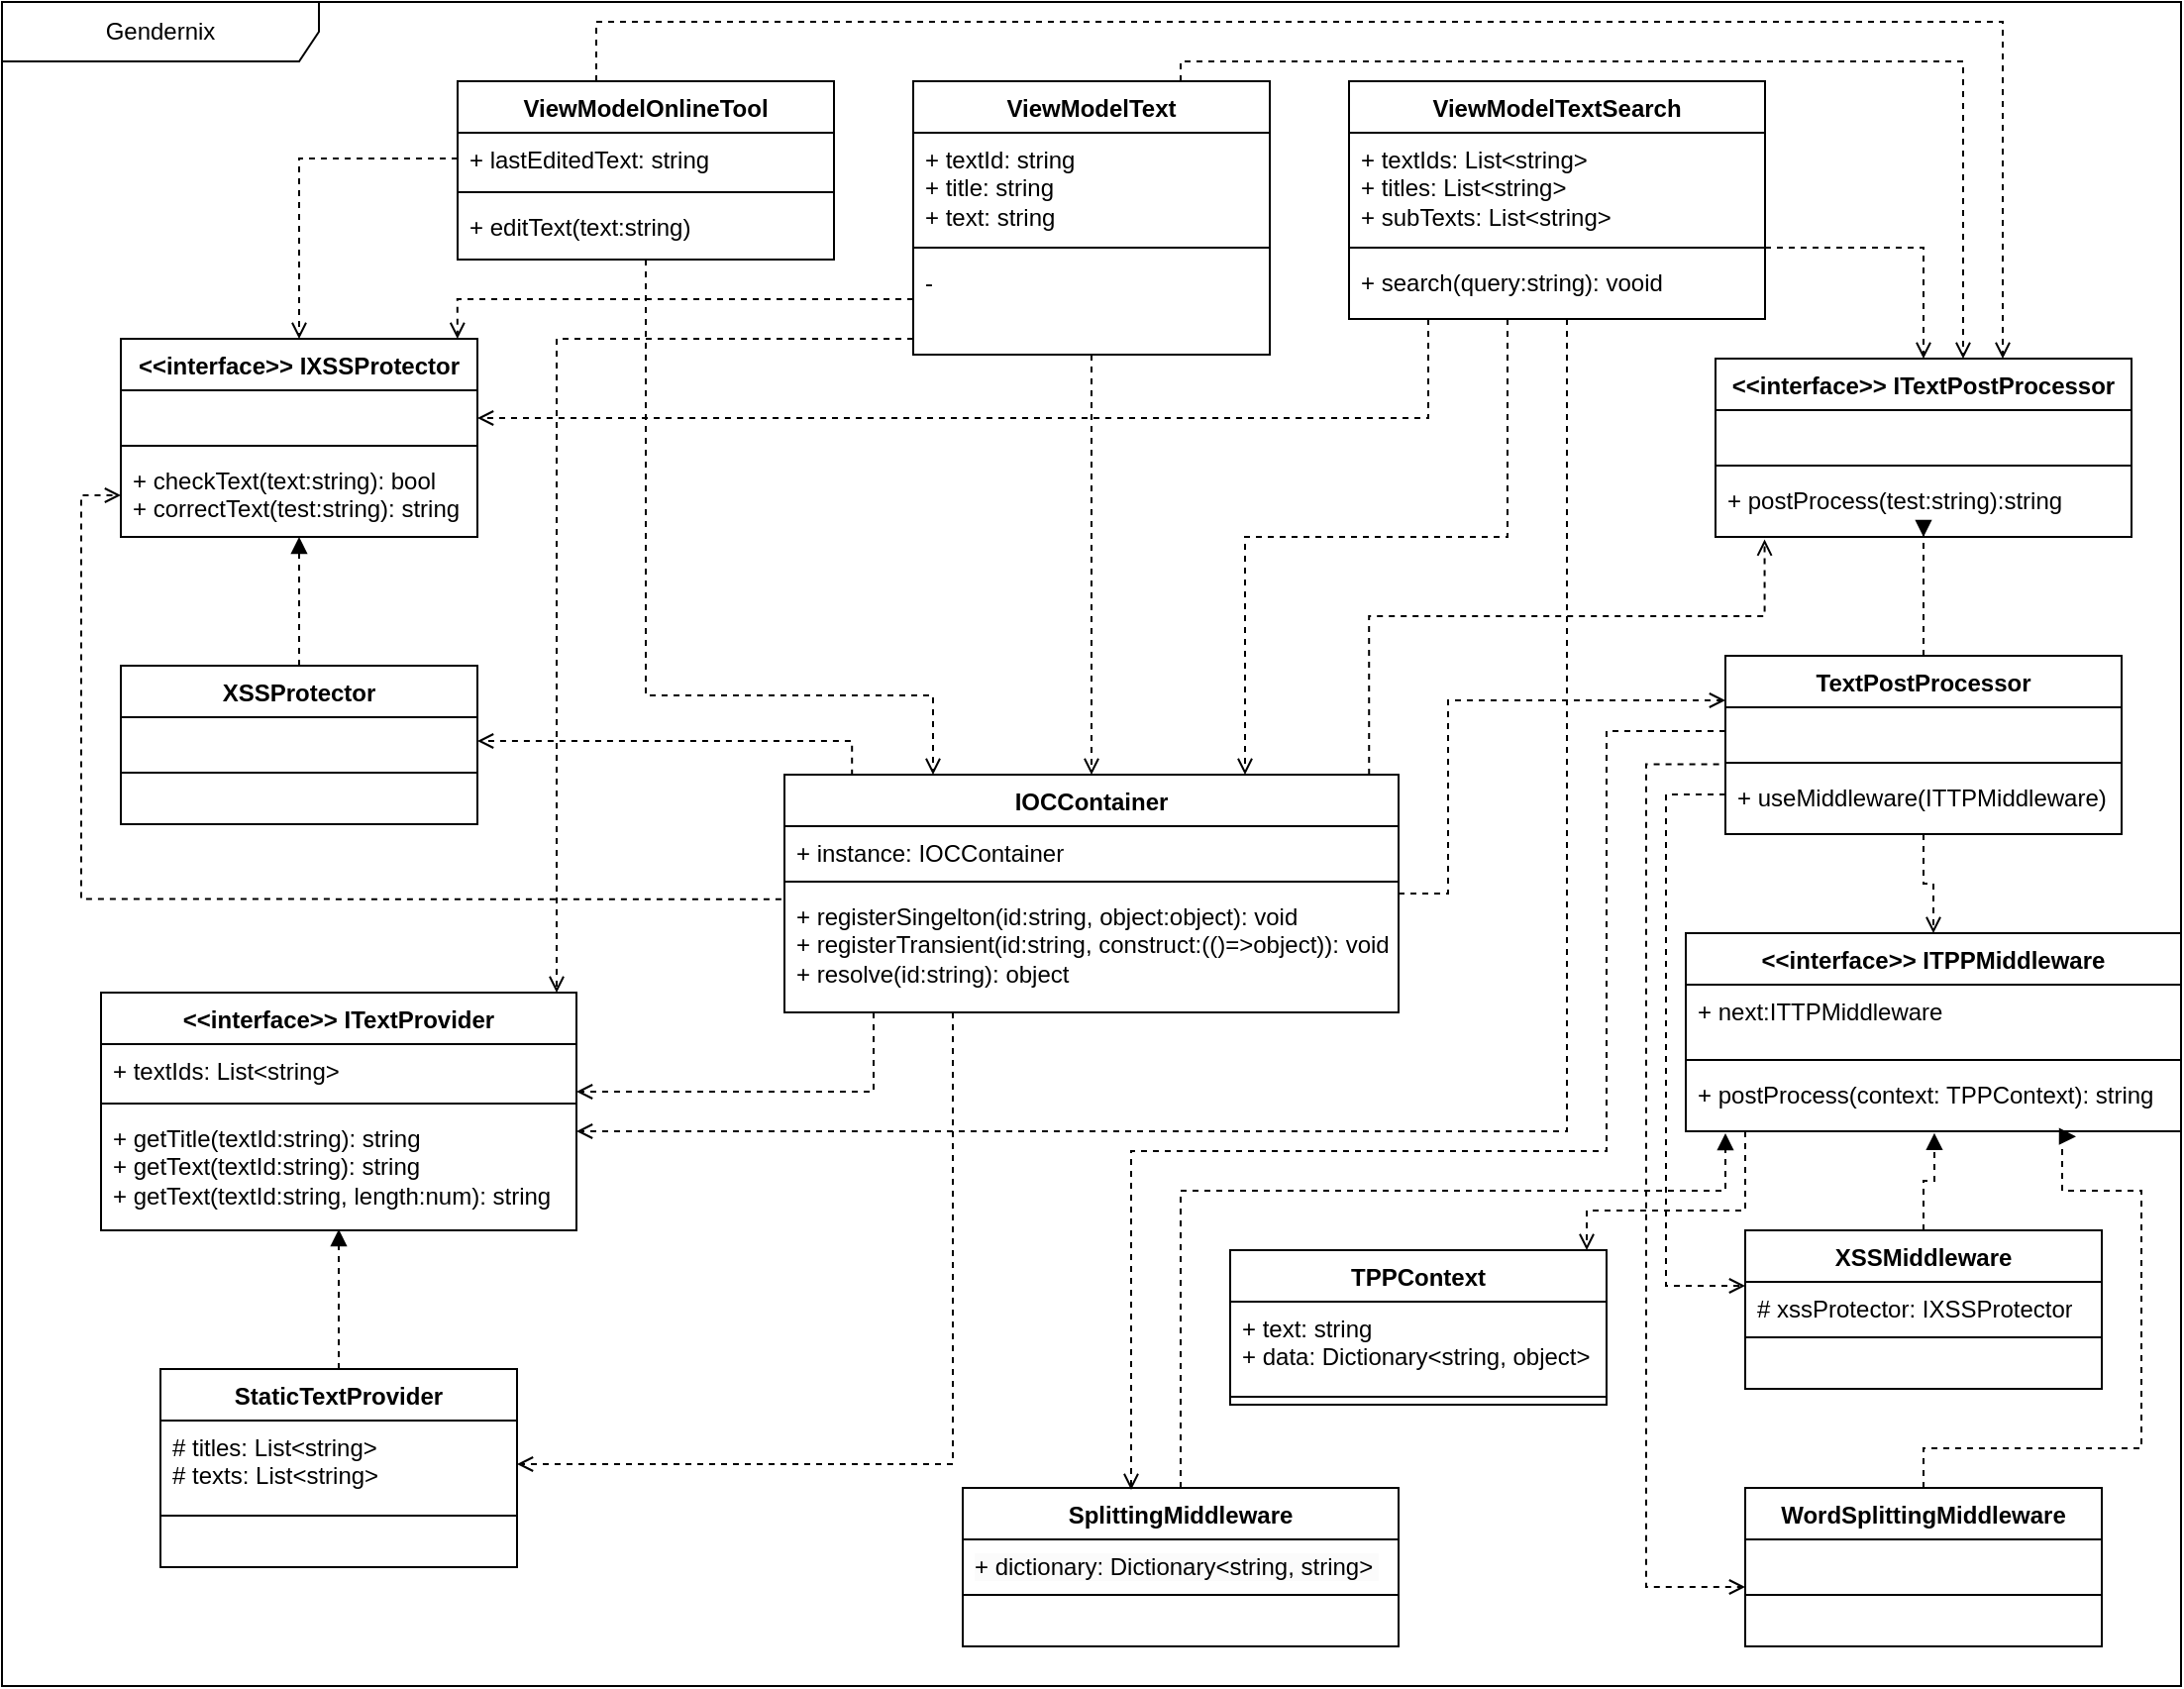 <mxfile version="22.0.8" type="device">
  <diagram name="Page-1" id="9f46799a-70d6-7492-0946-bef42562c5a5">
    <mxGraphModel dx="1838" dy="1065" grid="1" gridSize="10" guides="1" tooltips="1" connect="1" arrows="1" fold="1" page="1" pageScale="1" pageWidth="1100" pageHeight="850" background="none" math="0" shadow="0">
      <root>
        <mxCell id="0" />
        <mxCell id="1" parent="0" />
        <mxCell id="ZU_0qnk7MYpzfpRTQc3B-1" value="Gendernix" style="shape=umlFrame;whiteSpace=wrap;html=1;pointerEvents=0;recursiveResize=0;container=1;collapsible=0;width=160;" parent="1" vertex="1">
          <mxGeometry width="1100" height="850" as="geometry" />
        </mxCell>
        <mxCell id="ZU_0qnk7MYpzfpRTQc3B-69" style="edgeStyle=orthogonalEdgeStyle;rounded=0;orthogonalLoop=1;jettySize=auto;html=1;entryX=0.5;entryY=0.992;entryDx=0;entryDy=0;entryPerimeter=0;dashed=1;endArrow=block;endFill=1;" parent="ZU_0qnk7MYpzfpRTQc3B-1" source="ZU_0qnk7MYpzfpRTQc3B-13" target="ZU_0qnk7MYpzfpRTQc3B-8" edge="1">
          <mxGeometry relative="1" as="geometry">
            <Array as="points">
              <mxPoint x="170" y="630" />
              <mxPoint x="170" y="630" />
            </Array>
          </mxGeometry>
        </mxCell>
        <mxCell id="ZU_0qnk7MYpzfpRTQc3B-13" value="StaticTextProvider" style="swimlane;fontStyle=1;align=center;verticalAlign=top;childLayout=stackLayout;horizontal=1;startSize=26;horizontalStack=0;resizeParent=1;resizeParentMax=0;resizeLast=0;collapsible=1;marginBottom=0;whiteSpace=wrap;html=1;" parent="ZU_0qnk7MYpzfpRTQc3B-1" vertex="1">
          <mxGeometry x="80" y="690" width="180" height="100" as="geometry" />
        </mxCell>
        <mxCell id="ZU_0qnk7MYpzfpRTQc3B-14" value="# titles: List&amp;lt;string&amp;gt;&lt;br&gt;# texts: List&amp;lt;string&amp;gt;" style="text;strokeColor=none;fillColor=none;align=left;verticalAlign=top;spacingLeft=4;spacingRight=4;overflow=hidden;rotatable=0;points=[[0,0.5],[1,0.5]];portConstraint=eastwest;whiteSpace=wrap;html=1;" parent="ZU_0qnk7MYpzfpRTQc3B-13" vertex="1">
          <mxGeometry y="26" width="180" height="44" as="geometry" />
        </mxCell>
        <mxCell id="ZU_0qnk7MYpzfpRTQc3B-15" value="" style="line;strokeWidth=1;fillColor=none;align=left;verticalAlign=middle;spacingTop=-1;spacingLeft=3;spacingRight=3;rotatable=0;labelPosition=right;points=[];portConstraint=eastwest;strokeColor=inherit;" parent="ZU_0qnk7MYpzfpRTQc3B-13" vertex="1">
          <mxGeometry y="70" width="180" height="8" as="geometry" />
        </mxCell>
        <mxCell id="ZU_0qnk7MYpzfpRTQc3B-16" value="&amp;nbsp;" style="text;strokeColor=none;fillColor=none;align=left;verticalAlign=top;spacingLeft=4;spacingRight=4;overflow=hidden;rotatable=0;points=[[0,0.5],[1,0.5]];portConstraint=eastwest;whiteSpace=wrap;html=1;" parent="ZU_0qnk7MYpzfpRTQc3B-13" vertex="1">
          <mxGeometry y="78" width="180" height="22" as="geometry" />
        </mxCell>
        <mxCell id="ZU_0qnk7MYpzfpRTQc3B-30" value="&amp;lt;&amp;lt;interface&amp;gt;&amp;gt; IXSSProtector" style="swimlane;fontStyle=1;align=center;verticalAlign=top;childLayout=stackLayout;horizontal=1;startSize=26;horizontalStack=0;resizeParent=1;resizeParentMax=0;resizeLast=0;collapsible=1;marginBottom=0;whiteSpace=wrap;html=1;" parent="ZU_0qnk7MYpzfpRTQc3B-1" vertex="1">
          <mxGeometry x="60" y="170" width="180" height="100" as="geometry" />
        </mxCell>
        <mxCell id="ZU_0qnk7MYpzfpRTQc3B-31" value="&amp;nbsp;" style="text;strokeColor=none;fillColor=none;align=left;verticalAlign=top;spacingLeft=4;spacingRight=4;overflow=hidden;rotatable=0;points=[[0,0.5],[1,0.5]];portConstraint=eastwest;whiteSpace=wrap;html=1;" parent="ZU_0qnk7MYpzfpRTQc3B-30" vertex="1">
          <mxGeometry y="26" width="180" height="24" as="geometry" />
        </mxCell>
        <mxCell id="ZU_0qnk7MYpzfpRTQc3B-32" value="" style="line;strokeWidth=1;fillColor=none;align=left;verticalAlign=middle;spacingTop=-1;spacingLeft=3;spacingRight=3;rotatable=0;labelPosition=right;points=[];portConstraint=eastwest;strokeColor=inherit;" parent="ZU_0qnk7MYpzfpRTQc3B-30" vertex="1">
          <mxGeometry y="50" width="180" height="8" as="geometry" />
        </mxCell>
        <mxCell id="ZU_0qnk7MYpzfpRTQc3B-33" value="+ checkText(text:string): bool&lt;br&gt;+ correctText(test:string): string" style="text;strokeColor=none;fillColor=none;align=left;verticalAlign=top;spacingLeft=4;spacingRight=4;overflow=hidden;rotatable=0;points=[[0,0.5],[1,0.5]];portConstraint=eastwest;whiteSpace=wrap;html=1;" parent="ZU_0qnk7MYpzfpRTQc3B-30" vertex="1">
          <mxGeometry y="58" width="180" height="42" as="geometry" />
        </mxCell>
        <mxCell id="ZU_0qnk7MYpzfpRTQc3B-72" style="edgeStyle=orthogonalEdgeStyle;rounded=0;orthogonalLoop=1;jettySize=auto;html=1;entryX=0.5;entryY=1;entryDx=0;entryDy=0;entryPerimeter=0;dashed=1;endArrow=block;endFill=1;" parent="ZU_0qnk7MYpzfpRTQc3B-1" source="ZU_0qnk7MYpzfpRTQc3B-34" target="ZU_0qnk7MYpzfpRTQc3B-33" edge="1">
          <mxGeometry relative="1" as="geometry" />
        </mxCell>
        <mxCell id="ZU_0qnk7MYpzfpRTQc3B-34" value="XSSProtector" style="swimlane;fontStyle=1;align=center;verticalAlign=top;childLayout=stackLayout;horizontal=1;startSize=26;horizontalStack=0;resizeParent=1;resizeParentMax=0;resizeLast=0;collapsible=1;marginBottom=0;whiteSpace=wrap;html=1;" parent="ZU_0qnk7MYpzfpRTQc3B-1" vertex="1">
          <mxGeometry x="60" y="335" width="180" height="80" as="geometry" />
        </mxCell>
        <mxCell id="ZU_0qnk7MYpzfpRTQc3B-35" value="&amp;nbsp;" style="text;strokeColor=none;fillColor=none;align=left;verticalAlign=top;spacingLeft=4;spacingRight=4;overflow=hidden;rotatable=0;points=[[0,0.5],[1,0.5]];portConstraint=eastwest;whiteSpace=wrap;html=1;" parent="ZU_0qnk7MYpzfpRTQc3B-34" vertex="1">
          <mxGeometry y="26" width="180" height="24" as="geometry" />
        </mxCell>
        <mxCell id="ZU_0qnk7MYpzfpRTQc3B-36" value="" style="line;strokeWidth=1;fillColor=none;align=left;verticalAlign=middle;spacingTop=-1;spacingLeft=3;spacingRight=3;rotatable=0;labelPosition=right;points=[];portConstraint=eastwest;strokeColor=inherit;" parent="ZU_0qnk7MYpzfpRTQc3B-34" vertex="1">
          <mxGeometry y="50" width="180" height="8" as="geometry" />
        </mxCell>
        <mxCell id="ZU_0qnk7MYpzfpRTQc3B-37" value="&amp;nbsp;" style="text;strokeColor=none;fillColor=none;align=left;verticalAlign=top;spacingLeft=4;spacingRight=4;overflow=hidden;rotatable=0;points=[[0,0.5],[1,0.5]];portConstraint=eastwest;whiteSpace=wrap;html=1;" parent="ZU_0qnk7MYpzfpRTQc3B-34" vertex="1">
          <mxGeometry y="58" width="180" height="22" as="geometry" />
        </mxCell>
        <mxCell id="ZU_0qnk7MYpzfpRTQc3B-38" value="&amp;lt;&amp;lt;interface&amp;gt;&amp;gt; ITextPostProcessor" style="swimlane;fontStyle=1;align=center;verticalAlign=top;childLayout=stackLayout;horizontal=1;startSize=26;horizontalStack=0;resizeParent=1;resizeParentMax=0;resizeLast=0;collapsible=1;marginBottom=0;whiteSpace=wrap;html=1;" parent="ZU_0qnk7MYpzfpRTQc3B-1" vertex="1">
          <mxGeometry x="865" y="180" width="210" height="90" as="geometry" />
        </mxCell>
        <mxCell id="ZU_0qnk7MYpzfpRTQc3B-39" value="&amp;nbsp;" style="text;strokeColor=none;fillColor=none;align=left;verticalAlign=top;spacingLeft=4;spacingRight=4;overflow=hidden;rotatable=0;points=[[0,0.5],[1,0.5]];portConstraint=eastwest;whiteSpace=wrap;html=1;" parent="ZU_0qnk7MYpzfpRTQc3B-38" vertex="1">
          <mxGeometry y="26" width="210" height="24" as="geometry" />
        </mxCell>
        <mxCell id="ZU_0qnk7MYpzfpRTQc3B-40" value="" style="line;strokeWidth=1;fillColor=none;align=left;verticalAlign=middle;spacingTop=-1;spacingLeft=3;spacingRight=3;rotatable=0;labelPosition=right;points=[];portConstraint=eastwest;strokeColor=inherit;" parent="ZU_0qnk7MYpzfpRTQc3B-38" vertex="1">
          <mxGeometry y="50" width="210" height="8" as="geometry" />
        </mxCell>
        <mxCell id="ZU_0qnk7MYpzfpRTQc3B-41" value="+ postProcess(test:string):string&lt;br&gt;" style="text;strokeColor=none;fillColor=none;align=left;verticalAlign=top;spacingLeft=4;spacingRight=4;overflow=hidden;rotatable=0;points=[[0,0.5],[1,0.5]];portConstraint=eastwest;whiteSpace=wrap;html=1;" parent="ZU_0qnk7MYpzfpRTQc3B-38" vertex="1">
          <mxGeometry y="58" width="210" height="32" as="geometry" />
        </mxCell>
        <mxCell id="ZU_0qnk7MYpzfpRTQc3B-70" style="edgeStyle=orthogonalEdgeStyle;rounded=0;orthogonalLoop=1;jettySize=auto;html=1;dashed=1;endArrow=block;endFill=1;" parent="ZU_0qnk7MYpzfpRTQc3B-1" source="ZU_0qnk7MYpzfpRTQc3B-46" edge="1">
          <mxGeometry relative="1" as="geometry">
            <mxPoint x="970" y="270" as="targetPoint" />
            <Array as="points">
              <mxPoint x="970" y="269" />
            </Array>
          </mxGeometry>
        </mxCell>
        <mxCell id="ZU_0qnk7MYpzfpRTQc3B-71" style="edgeStyle=orthogonalEdgeStyle;rounded=0;orthogonalLoop=1;jettySize=auto;html=1;entryX=0.5;entryY=0;entryDx=0;entryDy=0;dashed=1;endArrow=open;endFill=0;" parent="ZU_0qnk7MYpzfpRTQc3B-1" source="ZU_0qnk7MYpzfpRTQc3B-46" target="ZU_0qnk7MYpzfpRTQc3B-51" edge="1">
          <mxGeometry relative="1" as="geometry" />
        </mxCell>
        <mxCell id="ZU_0qnk7MYpzfpRTQc3B-46" value="TextPostProcessor" style="swimlane;fontStyle=1;align=center;verticalAlign=top;childLayout=stackLayout;horizontal=1;startSize=26;horizontalStack=0;resizeParent=1;resizeParentMax=0;resizeLast=0;collapsible=1;marginBottom=0;whiteSpace=wrap;html=1;" parent="ZU_0qnk7MYpzfpRTQc3B-1" vertex="1">
          <mxGeometry x="870" y="330" width="200" height="90" as="geometry" />
        </mxCell>
        <mxCell id="ZU_0qnk7MYpzfpRTQc3B-47" value="&amp;nbsp;" style="text;strokeColor=none;fillColor=none;align=left;verticalAlign=top;spacingLeft=4;spacingRight=4;overflow=hidden;rotatable=0;points=[[0,0.5],[1,0.5]];portConstraint=eastwest;whiteSpace=wrap;html=1;" parent="ZU_0qnk7MYpzfpRTQc3B-46" vertex="1">
          <mxGeometry y="26" width="200" height="24" as="geometry" />
        </mxCell>
        <mxCell id="ZU_0qnk7MYpzfpRTQc3B-48" value="" style="line;strokeWidth=1;fillColor=none;align=left;verticalAlign=middle;spacingTop=-1;spacingLeft=3;spacingRight=3;rotatable=0;labelPosition=right;points=[];portConstraint=eastwest;strokeColor=inherit;" parent="ZU_0qnk7MYpzfpRTQc3B-46" vertex="1">
          <mxGeometry y="50" width="200" height="8" as="geometry" />
        </mxCell>
        <mxCell id="ZU_0qnk7MYpzfpRTQc3B-49" value="+&amp;nbsp;useMiddleware(ITTPMiddleware)" style="text;strokeColor=none;fillColor=none;align=left;verticalAlign=top;spacingLeft=4;spacingRight=4;overflow=hidden;rotatable=0;points=[[0,0.5],[1,0.5]];portConstraint=eastwest;whiteSpace=wrap;html=1;" parent="ZU_0qnk7MYpzfpRTQc3B-46" vertex="1">
          <mxGeometry y="58" width="200" height="32" as="geometry" />
        </mxCell>
        <mxCell id="ZU_0qnk7MYpzfpRTQc3B-51" value="&amp;lt;&amp;lt;interface&amp;gt;&amp;gt; ITPPMiddleware" style="swimlane;fontStyle=1;align=center;verticalAlign=top;childLayout=stackLayout;horizontal=1;startSize=26;horizontalStack=0;resizeParent=1;resizeParentMax=0;resizeLast=0;collapsible=1;marginBottom=0;whiteSpace=wrap;html=1;" parent="ZU_0qnk7MYpzfpRTQc3B-1" vertex="1">
          <mxGeometry x="850" y="470" width="250" height="100" as="geometry" />
        </mxCell>
        <mxCell id="ZU_0qnk7MYpzfpRTQc3B-52" value="+ next:ITTPMiddleware" style="text;strokeColor=none;fillColor=none;align=left;verticalAlign=top;spacingLeft=4;spacingRight=4;overflow=hidden;rotatable=0;points=[[0,0.5],[1,0.5]];portConstraint=eastwest;whiteSpace=wrap;html=1;" parent="ZU_0qnk7MYpzfpRTQc3B-51" vertex="1">
          <mxGeometry y="26" width="250" height="34" as="geometry" />
        </mxCell>
        <mxCell id="ZU_0qnk7MYpzfpRTQc3B-53" value="" style="line;strokeWidth=1;fillColor=none;align=left;verticalAlign=middle;spacingTop=-1;spacingLeft=3;spacingRight=3;rotatable=0;labelPosition=right;points=[];portConstraint=eastwest;strokeColor=inherit;" parent="ZU_0qnk7MYpzfpRTQc3B-51" vertex="1">
          <mxGeometry y="60" width="250" height="8" as="geometry" />
        </mxCell>
        <mxCell id="ZU_0qnk7MYpzfpRTQc3B-54" value="+ postProcess(context: TPPContext): string" style="text;strokeColor=none;fillColor=none;align=left;verticalAlign=top;spacingLeft=4;spacingRight=4;overflow=hidden;rotatable=0;points=[[0,0.5],[1,0.5]];portConstraint=eastwest;whiteSpace=wrap;html=1;" parent="ZU_0qnk7MYpzfpRTQc3B-51" vertex="1">
          <mxGeometry y="68" width="250" height="32" as="geometry" />
        </mxCell>
        <mxCell id="ZU_0qnk7MYpzfpRTQc3B-56" value="XSSMiddleware" style="swimlane;fontStyle=1;align=center;verticalAlign=top;childLayout=stackLayout;horizontal=1;startSize=26;horizontalStack=0;resizeParent=1;resizeParentMax=0;resizeLast=0;collapsible=1;marginBottom=0;whiteSpace=wrap;html=1;" parent="ZU_0qnk7MYpzfpRTQc3B-1" vertex="1">
          <mxGeometry x="880" y="620" width="180" height="80" as="geometry" />
        </mxCell>
        <mxCell id="ZU_0qnk7MYpzfpRTQc3B-57" value="# xssProtector: IXSSProtector" style="text;strokeColor=none;fillColor=none;align=left;verticalAlign=top;spacingLeft=4;spacingRight=4;overflow=hidden;rotatable=0;points=[[0,0.5],[1,0.5]];portConstraint=eastwest;whiteSpace=wrap;html=1;" parent="ZU_0qnk7MYpzfpRTQc3B-56" vertex="1">
          <mxGeometry y="26" width="180" height="24" as="geometry" />
        </mxCell>
        <mxCell id="ZU_0qnk7MYpzfpRTQc3B-58" value="" style="line;strokeWidth=1;fillColor=none;align=left;verticalAlign=middle;spacingTop=-1;spacingLeft=3;spacingRight=3;rotatable=0;labelPosition=right;points=[];portConstraint=eastwest;strokeColor=inherit;" parent="ZU_0qnk7MYpzfpRTQc3B-56" vertex="1">
          <mxGeometry y="50" width="180" height="8" as="geometry" />
        </mxCell>
        <mxCell id="ZU_0qnk7MYpzfpRTQc3B-59" value="&amp;nbsp;" style="text;strokeColor=none;fillColor=none;align=left;verticalAlign=top;spacingLeft=4;spacingRight=4;overflow=hidden;rotatable=0;points=[[0,0.5],[1,0.5]];portConstraint=eastwest;whiteSpace=wrap;html=1;" parent="ZU_0qnk7MYpzfpRTQc3B-56" vertex="1">
          <mxGeometry y="58" width="180" height="22" as="geometry" />
        </mxCell>
        <mxCell id="ZU_0qnk7MYpzfpRTQc3B-60" value="WordSplittingMiddleware" style="swimlane;fontStyle=1;align=center;verticalAlign=top;childLayout=stackLayout;horizontal=1;startSize=26;horizontalStack=0;resizeParent=1;resizeParentMax=0;resizeLast=0;collapsible=1;marginBottom=0;whiteSpace=wrap;html=1;" parent="ZU_0qnk7MYpzfpRTQc3B-1" vertex="1">
          <mxGeometry x="880" y="750" width="180" height="80" as="geometry" />
        </mxCell>
        <mxCell id="ZU_0qnk7MYpzfpRTQc3B-61" value="&amp;nbsp;" style="text;strokeColor=none;fillColor=none;align=left;verticalAlign=top;spacingLeft=4;spacingRight=4;overflow=hidden;rotatable=0;points=[[0,0.5],[1,0.5]];portConstraint=eastwest;whiteSpace=wrap;html=1;" parent="ZU_0qnk7MYpzfpRTQc3B-60" vertex="1">
          <mxGeometry y="26" width="180" height="24" as="geometry" />
        </mxCell>
        <mxCell id="ZU_0qnk7MYpzfpRTQc3B-62" value="" style="line;strokeWidth=1;fillColor=none;align=left;verticalAlign=middle;spacingTop=-1;spacingLeft=3;spacingRight=3;rotatable=0;labelPosition=right;points=[];portConstraint=eastwest;strokeColor=inherit;" parent="ZU_0qnk7MYpzfpRTQc3B-60" vertex="1">
          <mxGeometry y="50" width="180" height="8" as="geometry" />
        </mxCell>
        <mxCell id="ZU_0qnk7MYpzfpRTQc3B-63" value="&amp;nbsp;" style="text;strokeColor=none;fillColor=none;align=left;verticalAlign=top;spacingLeft=4;spacingRight=4;overflow=hidden;rotatable=0;points=[[0,0.5],[1,0.5]];portConstraint=eastwest;whiteSpace=wrap;html=1;" parent="ZU_0qnk7MYpzfpRTQc3B-60" vertex="1">
          <mxGeometry y="58" width="180" height="22" as="geometry" />
        </mxCell>
        <mxCell id="ZU_0qnk7MYpzfpRTQc3B-87" style="edgeStyle=orthogonalEdgeStyle;rounded=0;orthogonalLoop=1;jettySize=auto;html=1;entryX=0;entryY=0.25;entryDx=0;entryDy=0;dashed=1;endArrow=open;endFill=0;" parent="ZU_0qnk7MYpzfpRTQc3B-1" source="ZU_0qnk7MYpzfpRTQc3B-26" target="ZU_0qnk7MYpzfpRTQc3B-46" edge="1">
          <mxGeometry relative="1" as="geometry">
            <Array as="points">
              <mxPoint x="730" y="450" />
              <mxPoint x="730" y="352" />
            </Array>
          </mxGeometry>
        </mxCell>
        <mxCell id="ZU_0qnk7MYpzfpRTQc3B-26" value="IOCContainer" style="swimlane;fontStyle=1;align=center;verticalAlign=top;childLayout=stackLayout;horizontal=1;startSize=26;horizontalStack=0;resizeParent=1;resizeParentMax=0;resizeLast=0;collapsible=1;marginBottom=0;whiteSpace=wrap;html=1;" parent="ZU_0qnk7MYpzfpRTQc3B-1" vertex="1">
          <mxGeometry x="395" y="390" width="310" height="120" as="geometry" />
        </mxCell>
        <mxCell id="ZU_0qnk7MYpzfpRTQc3B-27" value="+ instance: IOCContainer" style="text;strokeColor=none;fillColor=none;align=left;verticalAlign=top;spacingLeft=4;spacingRight=4;overflow=hidden;rotatable=0;points=[[0,0.5],[1,0.5]];portConstraint=eastwest;whiteSpace=wrap;html=1;" parent="ZU_0qnk7MYpzfpRTQc3B-26" vertex="1">
          <mxGeometry y="26" width="310" height="24" as="geometry" />
        </mxCell>
        <mxCell id="ZU_0qnk7MYpzfpRTQc3B-28" value="" style="line;strokeWidth=1;fillColor=none;align=left;verticalAlign=middle;spacingTop=-1;spacingLeft=3;spacingRight=3;rotatable=0;labelPosition=right;points=[];portConstraint=eastwest;strokeColor=inherit;" parent="ZU_0qnk7MYpzfpRTQc3B-26" vertex="1">
          <mxGeometry y="50" width="310" height="8" as="geometry" />
        </mxCell>
        <mxCell id="ZU_0qnk7MYpzfpRTQc3B-29" value="+ registerSingelton(id:string, object:object): void&lt;br&gt;+ registerTransient(id:string, construct:(()=&amp;gt;object)): void&lt;br&gt;+ resolve(id:string): object" style="text;strokeColor=none;fillColor=none;align=left;verticalAlign=top;spacingLeft=4;spacingRight=4;overflow=hidden;rotatable=0;points=[[0,0.5],[1,0.5]];portConstraint=eastwest;whiteSpace=wrap;html=1;" parent="ZU_0qnk7MYpzfpRTQc3B-26" vertex="1">
          <mxGeometry y="58" width="310" height="62" as="geometry" />
        </mxCell>
        <mxCell id="ZU_0qnk7MYpzfpRTQc3B-5" value="&amp;lt;&amp;lt;interface&amp;gt;&amp;gt; ITextProvider" style="swimlane;fontStyle=1;align=center;verticalAlign=top;childLayout=stackLayout;horizontal=1;startSize=26;horizontalStack=0;resizeParent=1;resizeParentMax=0;resizeLast=0;collapsible=1;marginBottom=0;whiteSpace=wrap;html=1;" parent="ZU_0qnk7MYpzfpRTQc3B-1" vertex="1">
          <mxGeometry x="50" y="500" width="240" height="120" as="geometry" />
        </mxCell>
        <mxCell id="ZU_0qnk7MYpzfpRTQc3B-6" value="+ textIds: List&amp;lt;string&amp;gt;" style="text;strokeColor=none;fillColor=none;align=left;verticalAlign=top;spacingLeft=4;spacingRight=4;overflow=hidden;rotatable=0;points=[[0,0.5],[1,0.5]];portConstraint=eastwest;whiteSpace=wrap;html=1;" parent="ZU_0qnk7MYpzfpRTQc3B-5" vertex="1">
          <mxGeometry y="26" width="240" height="26" as="geometry" />
        </mxCell>
        <mxCell id="ZU_0qnk7MYpzfpRTQc3B-7" value="" style="line;strokeWidth=1;fillColor=none;align=left;verticalAlign=middle;spacingTop=-1;spacingLeft=3;spacingRight=3;rotatable=0;labelPosition=right;points=[];portConstraint=eastwest;strokeColor=inherit;" parent="ZU_0qnk7MYpzfpRTQc3B-5" vertex="1">
          <mxGeometry y="52" width="240" height="8" as="geometry" />
        </mxCell>
        <mxCell id="ZU_0qnk7MYpzfpRTQc3B-8" value="+ getTitle(textId:string): string&lt;br&gt;+ getText(textId:string): string&lt;br&gt;+ getText(textId:string, length:num): string" style="text;strokeColor=none;fillColor=none;align=left;verticalAlign=top;spacingLeft=4;spacingRight=4;overflow=hidden;rotatable=0;points=[[0,0.5],[1,0.5]];portConstraint=eastwest;whiteSpace=wrap;html=1;" parent="ZU_0qnk7MYpzfpRTQc3B-5" vertex="1">
          <mxGeometry y="60" width="240" height="60" as="geometry" />
        </mxCell>
        <mxCell id="ZU_0qnk7MYpzfpRTQc3B-64" style="edgeStyle=orthogonalEdgeStyle;rounded=0;orthogonalLoop=1;jettySize=auto;html=1;dashed=1;endArrow=open;endFill=0;" parent="ZU_0qnk7MYpzfpRTQc3B-1" source="ZU_0qnk7MYpzfpRTQc3B-9" target="ZU_0qnk7MYpzfpRTQc3B-26" edge="1">
          <mxGeometry relative="1" as="geometry">
            <Array as="points">
              <mxPoint x="325" y="350" />
              <mxPoint x="470" y="350" />
            </Array>
          </mxGeometry>
        </mxCell>
        <mxCell id="ZU_0qnk7MYpzfpRTQc3B-74" style="edgeStyle=orthogonalEdgeStyle;rounded=0;orthogonalLoop=1;jettySize=auto;html=1;dashed=1;endArrow=open;endFill=0;" parent="ZU_0qnk7MYpzfpRTQc3B-1" source="ZU_0qnk7MYpzfpRTQc3B-9" edge="1">
          <mxGeometry relative="1" as="geometry">
            <mxPoint x="1010" y="180" as="targetPoint" />
            <Array as="points">
              <mxPoint x="300" y="10" />
              <mxPoint x="1010" y="10" />
            </Array>
          </mxGeometry>
        </mxCell>
        <mxCell id="ZU_0qnk7MYpzfpRTQc3B-9" value="ViewModelOnlineTool" style="swimlane;fontStyle=1;align=center;verticalAlign=top;childLayout=stackLayout;horizontal=1;startSize=26;horizontalStack=0;resizeParent=1;resizeParentMax=0;resizeLast=0;collapsible=1;marginBottom=0;whiteSpace=wrap;html=1;" parent="ZU_0qnk7MYpzfpRTQc3B-1" vertex="1">
          <mxGeometry x="230" y="40" width="190" height="90" as="geometry" />
        </mxCell>
        <mxCell id="ZU_0qnk7MYpzfpRTQc3B-10" value="+ lastEditedText: string" style="text;strokeColor=none;fillColor=none;align=left;verticalAlign=top;spacingLeft=4;spacingRight=4;overflow=hidden;rotatable=0;points=[[0,0.5],[1,0.5]];portConstraint=eastwest;whiteSpace=wrap;html=1;" parent="ZU_0qnk7MYpzfpRTQc3B-9" vertex="1">
          <mxGeometry y="26" width="190" height="26" as="geometry" />
        </mxCell>
        <mxCell id="ZU_0qnk7MYpzfpRTQc3B-11" value="" style="line;strokeWidth=1;fillColor=none;align=left;verticalAlign=middle;spacingTop=-1;spacingLeft=3;spacingRight=3;rotatable=0;labelPosition=right;points=[];portConstraint=eastwest;strokeColor=inherit;" parent="ZU_0qnk7MYpzfpRTQc3B-9" vertex="1">
          <mxGeometry y="52" width="190" height="8" as="geometry" />
        </mxCell>
        <mxCell id="ZU_0qnk7MYpzfpRTQc3B-12" value="+ editText(text:string)" style="text;strokeColor=none;fillColor=none;align=left;verticalAlign=top;spacingLeft=4;spacingRight=4;overflow=hidden;rotatable=0;points=[[0,0.5],[1,0.5]];portConstraint=eastwest;whiteSpace=wrap;html=1;" parent="ZU_0qnk7MYpzfpRTQc3B-9" vertex="1">
          <mxGeometry y="60" width="190" height="30" as="geometry" />
        </mxCell>
        <mxCell id="ZU_0qnk7MYpzfpRTQc3B-65" style="edgeStyle=orthogonalEdgeStyle;rounded=0;orthogonalLoop=1;jettySize=auto;html=1;entryX=0.5;entryY=0;entryDx=0;entryDy=0;dashed=1;endArrow=open;endFill=0;" parent="ZU_0qnk7MYpzfpRTQc3B-1" source="ZU_0qnk7MYpzfpRTQc3B-17" target="ZU_0qnk7MYpzfpRTQc3B-26" edge="1">
          <mxGeometry relative="1" as="geometry">
            <Array as="points">
              <mxPoint x="550" y="230" />
              <mxPoint x="550" y="230" />
            </Array>
          </mxGeometry>
        </mxCell>
        <mxCell id="ZU_0qnk7MYpzfpRTQc3B-17" value="ViewModelText" style="swimlane;fontStyle=1;align=center;verticalAlign=top;childLayout=stackLayout;horizontal=1;startSize=26;horizontalStack=0;resizeParent=1;resizeParentMax=0;resizeLast=0;collapsible=1;marginBottom=0;whiteSpace=wrap;html=1;" parent="ZU_0qnk7MYpzfpRTQc3B-1" vertex="1">
          <mxGeometry x="460" y="40" width="180" height="138" as="geometry" />
        </mxCell>
        <mxCell id="ZU_0qnk7MYpzfpRTQc3B-18" value="+ textId: string&lt;br&gt;+ title: string&lt;br style=&quot;border-color: var(--border-color);&quot;&gt;+ text: string" style="text;strokeColor=none;fillColor=none;align=left;verticalAlign=top;spacingLeft=4;spacingRight=4;overflow=hidden;rotatable=0;points=[[0,0.5],[1,0.5]];portConstraint=eastwest;whiteSpace=wrap;html=1;" parent="ZU_0qnk7MYpzfpRTQc3B-17" vertex="1">
          <mxGeometry y="26" width="180" height="54" as="geometry" />
        </mxCell>
        <mxCell id="ZU_0qnk7MYpzfpRTQc3B-19" value="" style="line;strokeWidth=1;fillColor=none;align=left;verticalAlign=middle;spacingTop=-1;spacingLeft=3;spacingRight=3;rotatable=0;labelPosition=right;points=[];portConstraint=eastwest;strokeColor=inherit;" parent="ZU_0qnk7MYpzfpRTQc3B-17" vertex="1">
          <mxGeometry y="80" width="180" height="8" as="geometry" />
        </mxCell>
        <mxCell id="ZU_0qnk7MYpzfpRTQc3B-20" value="-" style="text;strokeColor=none;fillColor=none;align=left;verticalAlign=top;spacingLeft=4;spacingRight=4;overflow=hidden;rotatable=0;points=[[0,0.5],[1,0.5]];portConstraint=eastwest;whiteSpace=wrap;html=1;" parent="ZU_0qnk7MYpzfpRTQc3B-17" vertex="1">
          <mxGeometry y="88" width="180" height="50" as="geometry" />
        </mxCell>
        <mxCell id="ZU_0qnk7MYpzfpRTQc3B-66" style="edgeStyle=orthogonalEdgeStyle;rounded=0;orthogonalLoop=1;jettySize=auto;html=1;entryX=0.75;entryY=0;entryDx=0;entryDy=0;dashed=1;endArrow=open;endFill=0;" parent="ZU_0qnk7MYpzfpRTQc3B-1" source="ZU_0qnk7MYpzfpRTQc3B-21" target="ZU_0qnk7MYpzfpRTQc3B-26" edge="1">
          <mxGeometry relative="1" as="geometry">
            <Array as="points">
              <mxPoint x="760" y="270" />
              <mxPoint x="628" y="270" />
            </Array>
          </mxGeometry>
        </mxCell>
        <mxCell id="ZU_0qnk7MYpzfpRTQc3B-21" value="ViewModelTextSearch" style="swimlane;fontStyle=1;align=center;verticalAlign=top;childLayout=stackLayout;horizontal=1;startSize=26;horizontalStack=0;resizeParent=1;resizeParentMax=0;resizeLast=0;collapsible=1;marginBottom=0;whiteSpace=wrap;html=1;" parent="ZU_0qnk7MYpzfpRTQc3B-1" vertex="1">
          <mxGeometry x="680" y="40" width="210" height="120" as="geometry" />
        </mxCell>
        <mxCell id="ZU_0qnk7MYpzfpRTQc3B-22" value="+ textIds: List&amp;lt;string&amp;gt;&lt;br style=&quot;border-color: var(--border-color);&quot;&gt;+ titles: List&amp;lt;string&amp;gt;&lt;br style=&quot;border-color: var(--border-color);&quot;&gt;+ subTexts: List&amp;lt;string&amp;gt;" style="text;strokeColor=none;fillColor=none;align=left;verticalAlign=top;spacingLeft=4;spacingRight=4;overflow=hidden;rotatable=0;points=[[0,0.5],[1,0.5]];portConstraint=eastwest;whiteSpace=wrap;html=1;" parent="ZU_0qnk7MYpzfpRTQc3B-21" vertex="1">
          <mxGeometry y="26" width="210" height="54" as="geometry" />
        </mxCell>
        <mxCell id="ZU_0qnk7MYpzfpRTQc3B-23" value="" style="line;strokeWidth=1;fillColor=none;align=left;verticalAlign=middle;spacingTop=-1;spacingLeft=3;spacingRight=3;rotatable=0;labelPosition=right;points=[];portConstraint=eastwest;strokeColor=inherit;" parent="ZU_0qnk7MYpzfpRTQc3B-21" vertex="1">
          <mxGeometry y="80" width="210" height="8" as="geometry" />
        </mxCell>
        <mxCell id="ZU_0qnk7MYpzfpRTQc3B-24" value="+ search(query:string): vooid" style="text;strokeColor=none;fillColor=none;align=left;verticalAlign=top;spacingLeft=4;spacingRight=4;overflow=hidden;rotatable=0;points=[[0,0.5],[1,0.5]];portConstraint=eastwest;whiteSpace=wrap;html=1;" parent="ZU_0qnk7MYpzfpRTQc3B-21" vertex="1">
          <mxGeometry y="88" width="210" height="32" as="geometry" />
        </mxCell>
        <mxCell id="ZU_0qnk7MYpzfpRTQc3B-67" style="edgeStyle=orthogonalEdgeStyle;rounded=0;orthogonalLoop=1;jettySize=auto;html=1;dashed=1;endArrow=block;endFill=1;entryX=0.502;entryY=1.029;entryDx=0;entryDy=0;entryPerimeter=0;exitX=0.5;exitY=0;exitDx=0;exitDy=0;" parent="ZU_0qnk7MYpzfpRTQc3B-1" source="ZU_0qnk7MYpzfpRTQc3B-56" target="ZU_0qnk7MYpzfpRTQc3B-54" edge="1">
          <mxGeometry relative="1" as="geometry">
            <mxPoint x="970" y="570" as="sourcePoint" />
            <mxPoint x="800" y="480" as="targetPoint" />
            <Array as="points" />
          </mxGeometry>
        </mxCell>
        <mxCell id="ZU_0qnk7MYpzfpRTQc3B-68" style="edgeStyle=orthogonalEdgeStyle;rounded=0;orthogonalLoop=1;jettySize=auto;html=1;dashed=1;endArrow=block;endFill=1;entryX=0.788;entryY=1.082;entryDx=0;entryDy=0;exitX=0.5;exitY=0;exitDx=0;exitDy=0;entryPerimeter=0;" parent="ZU_0qnk7MYpzfpRTQc3B-1" source="ZU_0qnk7MYpzfpRTQc3B-60" target="ZU_0qnk7MYpzfpRTQc3B-54" edge="1">
          <mxGeometry relative="1" as="geometry">
            <mxPoint x="740" y="480" as="targetPoint" />
            <Array as="points">
              <mxPoint x="970" y="730" />
              <mxPoint x="1080" y="730" />
              <mxPoint x="1080" y="600" />
              <mxPoint x="1040" y="600" />
              <mxPoint x="1040" y="573" />
            </Array>
          </mxGeometry>
        </mxCell>
        <mxCell id="ZU_0qnk7MYpzfpRTQc3B-73" style="edgeStyle=orthogonalEdgeStyle;rounded=0;orthogonalLoop=1;jettySize=auto;html=1;dashed=1;endArrow=open;endFill=0;" parent="ZU_0qnk7MYpzfpRTQc3B-1" source="ZU_0qnk7MYpzfpRTQc3B-10" target="ZU_0qnk7MYpzfpRTQc3B-30" edge="1">
          <mxGeometry relative="1" as="geometry" />
        </mxCell>
        <mxCell id="ZU_0qnk7MYpzfpRTQc3B-76" style="edgeStyle=orthogonalEdgeStyle;rounded=0;orthogonalLoop=1;jettySize=auto;html=1;dashed=1;endArrow=open;endFill=0;entryX=0.944;entryY=0;entryDx=0;entryDy=0;entryPerimeter=0;" parent="ZU_0qnk7MYpzfpRTQc3B-1" source="ZU_0qnk7MYpzfpRTQc3B-20" target="ZU_0qnk7MYpzfpRTQc3B-30" edge="1">
          <mxGeometry relative="1" as="geometry">
            <mxPoint x="210" y="170" as="targetPoint" />
            <Array as="points">
              <mxPoint x="230" y="150" />
            </Array>
          </mxGeometry>
        </mxCell>
        <mxCell id="ZU_0qnk7MYpzfpRTQc3B-77" style="edgeStyle=orthogonalEdgeStyle;rounded=0;orthogonalLoop=1;jettySize=auto;html=1;dashed=1;endArrow=open;endFill=0;" parent="ZU_0qnk7MYpzfpRTQc3B-1" source="ZU_0qnk7MYpzfpRTQc3B-20" target="ZU_0qnk7MYpzfpRTQc3B-5" edge="1">
          <mxGeometry relative="1" as="geometry">
            <Array as="points">
              <mxPoint x="280" y="170" />
            </Array>
          </mxGeometry>
        </mxCell>
        <mxCell id="ZU_0qnk7MYpzfpRTQc3B-78" style="edgeStyle=orthogonalEdgeStyle;rounded=0;orthogonalLoop=1;jettySize=auto;html=1;dashed=1;endArrow=open;endFill=0;exitX=0.75;exitY=0;exitDx=0;exitDy=0;" parent="ZU_0qnk7MYpzfpRTQc3B-1" source="ZU_0qnk7MYpzfpRTQc3B-17" target="ZU_0qnk7MYpzfpRTQc3B-38" edge="1">
          <mxGeometry relative="1" as="geometry">
            <mxPoint x="886" y="180" as="targetPoint" />
            <Array as="points">
              <mxPoint x="595" y="30" />
              <mxPoint x="990" y="30" />
            </Array>
          </mxGeometry>
        </mxCell>
        <mxCell id="ZU_0qnk7MYpzfpRTQc3B-79" style="edgeStyle=orthogonalEdgeStyle;rounded=0;orthogonalLoop=1;jettySize=auto;html=1;dashed=1;endArrow=open;endFill=0;" parent="ZU_0qnk7MYpzfpRTQc3B-1" source="ZU_0qnk7MYpzfpRTQc3B-23" target="ZU_0qnk7MYpzfpRTQc3B-38" edge="1">
          <mxGeometry relative="1" as="geometry" />
        </mxCell>
        <mxCell id="ZU_0qnk7MYpzfpRTQc3B-80" style="edgeStyle=orthogonalEdgeStyle;rounded=0;orthogonalLoop=1;jettySize=auto;html=1;dashed=1;endArrow=open;endFill=0;" parent="ZU_0qnk7MYpzfpRTQc3B-1" source="ZU_0qnk7MYpzfpRTQc3B-24" edge="1">
          <mxGeometry relative="1" as="geometry">
            <mxPoint x="240" y="210" as="targetPoint" />
            <Array as="points">
              <mxPoint x="720" y="210" />
            </Array>
          </mxGeometry>
        </mxCell>
        <mxCell id="ZU_0qnk7MYpzfpRTQc3B-81" style="edgeStyle=orthogonalEdgeStyle;rounded=0;orthogonalLoop=1;jettySize=auto;html=1;dashed=1;endArrow=open;endFill=0;" parent="ZU_0qnk7MYpzfpRTQc3B-1" source="ZU_0qnk7MYpzfpRTQc3B-24" edge="1">
          <mxGeometry relative="1" as="geometry">
            <mxPoint x="290" y="570" as="targetPoint" />
            <Array as="points">
              <mxPoint x="790" y="570" />
            </Array>
          </mxGeometry>
        </mxCell>
        <mxCell id="ZU_0qnk7MYpzfpRTQc3B-82" style="edgeStyle=orthogonalEdgeStyle;rounded=0;orthogonalLoop=1;jettySize=auto;html=1;dashed=1;endArrow=open;endFill=0;exitX=-0.005;exitY=0.078;exitDx=0;exitDy=0;exitPerimeter=0;" parent="ZU_0qnk7MYpzfpRTQc3B-1" source="ZU_0qnk7MYpzfpRTQc3B-29" target="ZU_0qnk7MYpzfpRTQc3B-33" edge="1">
          <mxGeometry relative="1" as="geometry">
            <mxPoint x="520" y="390" as="sourcePoint" />
            <Array as="points">
              <mxPoint x="40" y="453" />
              <mxPoint x="40" y="249" />
            </Array>
          </mxGeometry>
        </mxCell>
        <mxCell id="ZU_0qnk7MYpzfpRTQc3B-83" style="edgeStyle=orthogonalEdgeStyle;rounded=0;orthogonalLoop=1;jettySize=auto;html=1;entryX=1;entryY=0.5;entryDx=0;entryDy=0;dashed=1;endArrow=open;endFill=0;exitX=0.11;exitY=0.003;exitDx=0;exitDy=0;exitPerimeter=0;" parent="ZU_0qnk7MYpzfpRTQc3B-1" source="ZU_0qnk7MYpzfpRTQc3B-26" target="ZU_0qnk7MYpzfpRTQc3B-35" edge="1">
          <mxGeometry relative="1" as="geometry">
            <Array as="points">
              <mxPoint x="429" y="373" />
            </Array>
          </mxGeometry>
        </mxCell>
        <mxCell id="ZU_0qnk7MYpzfpRTQc3B-84" style="edgeStyle=orthogonalEdgeStyle;rounded=0;orthogonalLoop=1;jettySize=auto;html=1;entryX=1;entryY=0.5;entryDx=0;entryDy=0;dashed=1;endArrow=open;endFill=0;" parent="ZU_0qnk7MYpzfpRTQc3B-1" source="ZU_0qnk7MYpzfpRTQc3B-29" target="ZU_0qnk7MYpzfpRTQc3B-14" edge="1">
          <mxGeometry relative="1" as="geometry">
            <Array as="points">
              <mxPoint x="480" y="738" />
            </Array>
          </mxGeometry>
        </mxCell>
        <mxCell id="ZU_0qnk7MYpzfpRTQc3B-85" style="edgeStyle=orthogonalEdgeStyle;rounded=0;orthogonalLoop=1;jettySize=auto;html=1;dashed=1;endArrow=open;endFill=0;" parent="ZU_0qnk7MYpzfpRTQc3B-1" source="ZU_0qnk7MYpzfpRTQc3B-29" edge="1">
          <mxGeometry relative="1" as="geometry">
            <mxPoint x="290" y="550" as="targetPoint" />
            <Array as="points">
              <mxPoint x="440" y="550" />
              <mxPoint x="290" y="550" />
            </Array>
          </mxGeometry>
        </mxCell>
        <mxCell id="ZU_0qnk7MYpzfpRTQc3B-86" style="edgeStyle=orthogonalEdgeStyle;rounded=0;orthogonalLoop=1;jettySize=auto;html=1;entryX=0.118;entryY=1.041;entryDx=0;entryDy=0;dashed=1;endArrow=open;endFill=0;exitX=0.952;exitY=0;exitDx=0;exitDy=0;exitPerimeter=0;entryPerimeter=0;" parent="ZU_0qnk7MYpzfpRTQc3B-1" source="ZU_0qnk7MYpzfpRTQc3B-26" target="ZU_0qnk7MYpzfpRTQc3B-41" edge="1">
          <mxGeometry relative="1" as="geometry">
            <mxPoint x="690" y="379.99" as="sourcePoint" />
            <mxPoint x="865" y="243.99" as="targetPoint" />
            <Array as="points">
              <mxPoint x="690" y="310" />
              <mxPoint x="890" y="310" />
            </Array>
          </mxGeometry>
        </mxCell>
        <mxCell id="ZU_0qnk7MYpzfpRTQc3B-90" style="edgeStyle=orthogonalEdgeStyle;rounded=0;orthogonalLoop=1;jettySize=auto;html=1;entryX=0;entryY=0.5;entryDx=0;entryDy=0;dashed=1;endArrow=open;endFill=0;" parent="ZU_0qnk7MYpzfpRTQc3B-1" edge="1">
          <mxGeometry relative="1" as="geometry">
            <mxPoint x="870" y="400" as="sourcePoint" />
            <mxPoint x="880" y="648" as="targetPoint" />
            <Array as="points">
              <mxPoint x="840" y="400" />
              <mxPoint x="840" y="648" />
            </Array>
          </mxGeometry>
        </mxCell>
        <mxCell id="ZU_0qnk7MYpzfpRTQc3B-91" style="edgeStyle=orthogonalEdgeStyle;rounded=0;orthogonalLoop=1;jettySize=auto;html=1;dashed=1;endArrow=open;endFill=0;exitX=-0.016;exitY=-0.103;exitDx=0;exitDy=0;exitPerimeter=0;" parent="ZU_0qnk7MYpzfpRTQc3B-1" source="ZU_0qnk7MYpzfpRTQc3B-49" edge="1">
          <mxGeometry relative="1" as="geometry">
            <Array as="points">
              <mxPoint x="830" y="385" />
              <mxPoint x="830" y="800" />
              <mxPoint x="880" y="800" />
            </Array>
            <mxPoint x="880" y="800" as="targetPoint" />
          </mxGeometry>
        </mxCell>
        <mxCell id="c9XSxr_6pPcAF-A2jEfO-1" value="SplittingMiddleware" style="swimlane;fontStyle=1;align=center;verticalAlign=top;childLayout=stackLayout;horizontal=1;startSize=26;horizontalStack=0;resizeParent=1;resizeParentMax=0;resizeLast=0;collapsible=1;marginBottom=0;whiteSpace=wrap;html=1;" vertex="1" parent="ZU_0qnk7MYpzfpRTQc3B-1">
          <mxGeometry x="485" y="750" width="220" height="80" as="geometry" />
        </mxCell>
        <mxCell id="c9XSxr_6pPcAF-A2jEfO-2" value="&lt;span style=&quot;color: rgb(0, 0, 0); font-family: Helvetica; font-size: 12px; font-style: normal; font-variant-ligatures: normal; font-variant-caps: normal; font-weight: 400; letter-spacing: normal; orphans: 2; text-align: left; text-indent: 0px; text-transform: none; widows: 2; word-spacing: 0px; -webkit-text-stroke-width: 0px; background-color: rgb(251, 251, 251); text-decoration-thickness: initial; text-decoration-style: initial; text-decoration-color: initial; float: none; display: inline !important;&quot;&gt;+ dictionary: Dictionary&amp;lt;string, string&amp;gt;&amp;nbsp;&lt;/span&gt;&lt;br&gt;" style="text;strokeColor=none;fillColor=none;align=left;verticalAlign=top;spacingLeft=4;spacingRight=4;overflow=hidden;rotatable=0;points=[[0,0.5],[1,0.5]];portConstraint=eastwest;whiteSpace=wrap;html=1;" vertex="1" parent="c9XSxr_6pPcAF-A2jEfO-1">
          <mxGeometry y="26" width="220" height="24" as="geometry" />
        </mxCell>
        <mxCell id="c9XSxr_6pPcAF-A2jEfO-3" value="" style="line;strokeWidth=1;fillColor=none;align=left;verticalAlign=middle;spacingTop=-1;spacingLeft=3;spacingRight=3;rotatable=0;labelPosition=right;points=[];portConstraint=eastwest;strokeColor=inherit;" vertex="1" parent="c9XSxr_6pPcAF-A2jEfO-1">
          <mxGeometry y="50" width="220" height="8" as="geometry" />
        </mxCell>
        <mxCell id="c9XSxr_6pPcAF-A2jEfO-4" value="&amp;nbsp;" style="text;strokeColor=none;fillColor=none;align=left;verticalAlign=top;spacingLeft=4;spacingRight=4;overflow=hidden;rotatable=0;points=[[0,0.5],[1,0.5]];portConstraint=eastwest;whiteSpace=wrap;html=1;" vertex="1" parent="c9XSxr_6pPcAF-A2jEfO-1">
          <mxGeometry y="58" width="220" height="22" as="geometry" />
        </mxCell>
        <mxCell id="c9XSxr_6pPcAF-A2jEfO-6" style="edgeStyle=orthogonalEdgeStyle;rounded=0;orthogonalLoop=1;jettySize=auto;html=1;dashed=1;endArrow=block;endFill=1;" edge="1" parent="ZU_0qnk7MYpzfpRTQc3B-1" source="c9XSxr_6pPcAF-A2jEfO-1">
          <mxGeometry relative="1" as="geometry">
            <mxPoint x="870" y="571" as="targetPoint" />
            <Array as="points">
              <mxPoint x="595" y="600" />
              <mxPoint x="870" y="600" />
              <mxPoint x="870" y="571" />
            </Array>
          </mxGeometry>
        </mxCell>
        <mxCell id="c9XSxr_6pPcAF-A2jEfO-9" style="edgeStyle=orthogonalEdgeStyle;rounded=0;orthogonalLoop=1;jettySize=auto;html=1;dashed=1;endArrow=open;endFill=0;" edge="1" parent="ZU_0qnk7MYpzfpRTQc3B-1" source="ZU_0qnk7MYpzfpRTQc3B-47">
          <mxGeometry relative="1" as="geometry">
            <mxPoint x="570" y="751" as="targetPoint" />
            <Array as="points">
              <mxPoint x="810" y="368" />
              <mxPoint x="810" y="580" />
              <mxPoint x="570" y="580" />
              <mxPoint x="570" y="751" />
            </Array>
          </mxGeometry>
        </mxCell>
        <mxCell id="c9XSxr_6pPcAF-A2jEfO-14" value="TPPContext" style="swimlane;fontStyle=1;align=center;verticalAlign=top;childLayout=stackLayout;horizontal=1;startSize=26;horizontalStack=0;resizeParent=1;resizeParentMax=0;resizeLast=0;collapsible=1;marginBottom=0;whiteSpace=wrap;html=1;" vertex="1" parent="ZU_0qnk7MYpzfpRTQc3B-1">
          <mxGeometry x="620" y="630" width="190" height="78" as="geometry" />
        </mxCell>
        <mxCell id="c9XSxr_6pPcAF-A2jEfO-15" value="+ text: string&lt;br&gt;+ data: Dictionary&amp;lt;string, object&amp;gt;" style="text;strokeColor=none;fillColor=none;align=left;verticalAlign=top;spacingLeft=4;spacingRight=4;overflow=hidden;rotatable=0;points=[[0,0.5],[1,0.5]];portConstraint=eastwest;whiteSpace=wrap;html=1;" vertex="1" parent="c9XSxr_6pPcAF-A2jEfO-14">
          <mxGeometry y="26" width="190" height="44" as="geometry" />
        </mxCell>
        <mxCell id="c9XSxr_6pPcAF-A2jEfO-16" value="" style="line;strokeWidth=1;fillColor=none;align=left;verticalAlign=middle;spacingTop=-1;spacingLeft=3;spacingRight=3;rotatable=0;labelPosition=right;points=[];portConstraint=eastwest;strokeColor=inherit;" vertex="1" parent="c9XSxr_6pPcAF-A2jEfO-14">
          <mxGeometry y="70" width="190" height="8" as="geometry" />
        </mxCell>
        <mxCell id="c9XSxr_6pPcAF-A2jEfO-18" style="edgeStyle=orthogonalEdgeStyle;rounded=0;orthogonalLoop=1;jettySize=auto;html=1;dashed=1;endArrow=open;endFill=0;" edge="1" parent="ZU_0qnk7MYpzfpRTQc3B-1" source="ZU_0qnk7MYpzfpRTQc3B-54" target="c9XSxr_6pPcAF-A2jEfO-14">
          <mxGeometry relative="1" as="geometry">
            <Array as="points">
              <mxPoint x="880" y="610" />
              <mxPoint x="800" y="610" />
            </Array>
          </mxGeometry>
        </mxCell>
      </root>
    </mxGraphModel>
  </diagram>
</mxfile>
